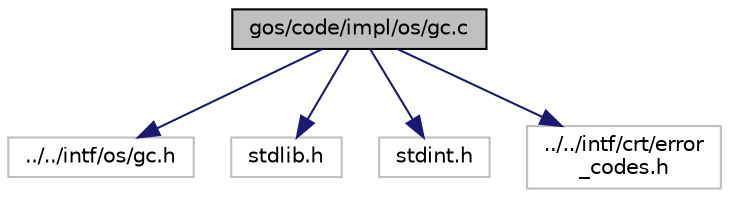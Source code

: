 digraph "gos/code/impl/os/gc.c"
{
 // LATEX_PDF_SIZE
  edge [fontname="Helvetica",fontsize="10",labelfontname="Helvetica",labelfontsize="10"];
  node [fontname="Helvetica",fontsize="10",shape=record];
  Node1 [label="gos/code/impl/os/gc.c",height=0.2,width=0.4,color="black", fillcolor="grey75", style="filled", fontcolor="black",tooltip="This file will house the primary section of the garbage collector."];
  Node1 -> Node2 [color="midnightblue",fontsize="10",style="solid"];
  Node2 [label="../../intf/os/gc.h",height=0.2,width=0.4,color="grey75", fillcolor="white", style="filled",tooltip=" "];
  Node1 -> Node3 [color="midnightblue",fontsize="10",style="solid"];
  Node3 [label="stdlib.h",height=0.2,width=0.4,color="grey75", fillcolor="white", style="filled",tooltip=" "];
  Node1 -> Node4 [color="midnightblue",fontsize="10",style="solid"];
  Node4 [label="stdint.h",height=0.2,width=0.4,color="grey75", fillcolor="white", style="filled",tooltip=" "];
  Node1 -> Node5 [color="midnightblue",fontsize="10",style="solid"];
  Node5 [label="../../intf/crt/error\l_codes.h",height=0.2,width=0.4,color="grey75", fillcolor="white", style="filled",tooltip=" "];
}
